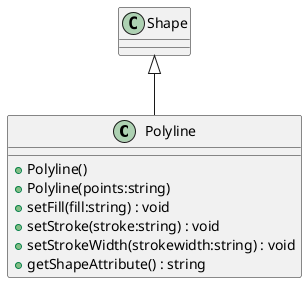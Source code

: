@startuml
class Polyline {
    + Polyline()
    + Polyline(points:string)
    + setFill(fill:string) : void
    + setStroke(stroke:string) : void
    + setStrokeWidth(strokewidth:string) : void
    + getShapeAttribute() : string
}
Shape <|-- Polyline
@enduml
